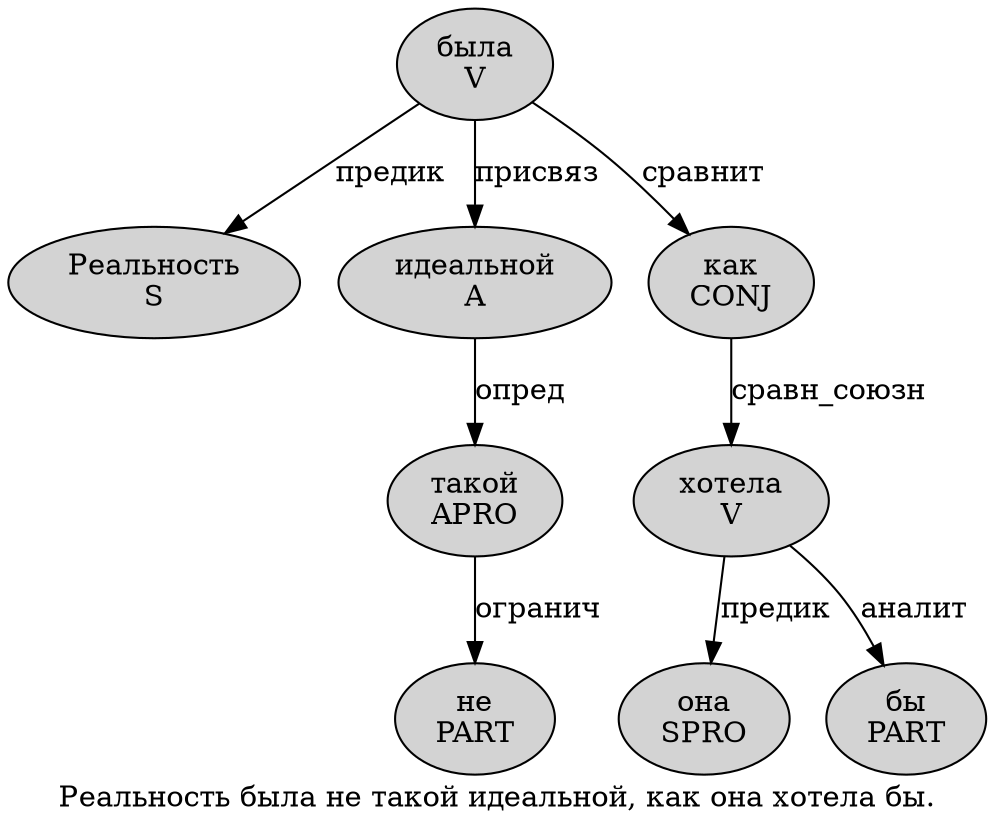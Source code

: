 digraph SENTENCE_1351 {
	graph [label="Реальность была не такой идеальной, как она хотела бы."]
	node [style=filled]
		0 [label="Реальность
S" color="" fillcolor=lightgray penwidth=1 shape=ellipse]
		1 [label="была
V" color="" fillcolor=lightgray penwidth=1 shape=ellipse]
		2 [label="не
PART" color="" fillcolor=lightgray penwidth=1 shape=ellipse]
		3 [label="такой
APRO" color="" fillcolor=lightgray penwidth=1 shape=ellipse]
		4 [label="идеальной
A" color="" fillcolor=lightgray penwidth=1 shape=ellipse]
		6 [label="как
CONJ" color="" fillcolor=lightgray penwidth=1 shape=ellipse]
		7 [label="она
SPRO" color="" fillcolor=lightgray penwidth=1 shape=ellipse]
		8 [label="хотела
V" color="" fillcolor=lightgray penwidth=1 shape=ellipse]
		9 [label="бы
PART" color="" fillcolor=lightgray penwidth=1 shape=ellipse]
			4 -> 3 [label="опред"]
			8 -> 7 [label="предик"]
			8 -> 9 [label="аналит"]
			1 -> 0 [label="предик"]
			1 -> 4 [label="присвяз"]
			1 -> 6 [label="сравнит"]
			3 -> 2 [label="огранич"]
			6 -> 8 [label="сравн_союзн"]
}